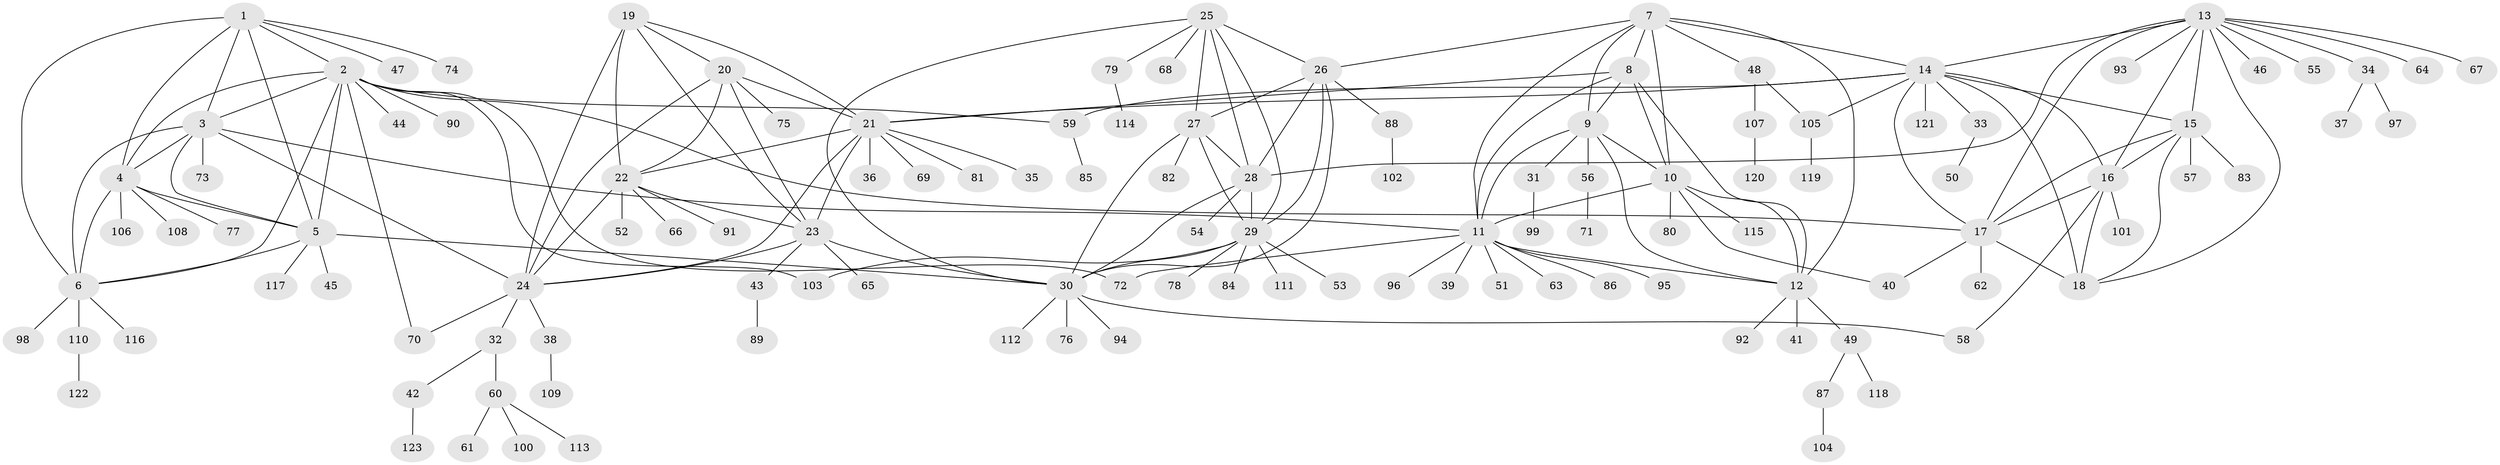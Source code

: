 // Generated by graph-tools (version 1.1) at 2025/11/02/27/25 16:11:34]
// undirected, 123 vertices, 185 edges
graph export_dot {
graph [start="1"]
  node [color=gray90,style=filled];
  1;
  2;
  3;
  4;
  5;
  6;
  7;
  8;
  9;
  10;
  11;
  12;
  13;
  14;
  15;
  16;
  17;
  18;
  19;
  20;
  21;
  22;
  23;
  24;
  25;
  26;
  27;
  28;
  29;
  30;
  31;
  32;
  33;
  34;
  35;
  36;
  37;
  38;
  39;
  40;
  41;
  42;
  43;
  44;
  45;
  46;
  47;
  48;
  49;
  50;
  51;
  52;
  53;
  54;
  55;
  56;
  57;
  58;
  59;
  60;
  61;
  62;
  63;
  64;
  65;
  66;
  67;
  68;
  69;
  70;
  71;
  72;
  73;
  74;
  75;
  76;
  77;
  78;
  79;
  80;
  81;
  82;
  83;
  84;
  85;
  86;
  87;
  88;
  89;
  90;
  91;
  92;
  93;
  94;
  95;
  96;
  97;
  98;
  99;
  100;
  101;
  102;
  103;
  104;
  105;
  106;
  107;
  108;
  109;
  110;
  111;
  112;
  113;
  114;
  115;
  116;
  117;
  118;
  119;
  120;
  121;
  122;
  123;
  1 -- 2;
  1 -- 3;
  1 -- 4;
  1 -- 5;
  1 -- 6;
  1 -- 47;
  1 -- 74;
  2 -- 3;
  2 -- 4;
  2 -- 5;
  2 -- 6;
  2 -- 17;
  2 -- 44;
  2 -- 59;
  2 -- 70;
  2 -- 72;
  2 -- 90;
  2 -- 103;
  3 -- 4;
  3 -- 5;
  3 -- 6;
  3 -- 11;
  3 -- 24;
  3 -- 73;
  4 -- 5;
  4 -- 6;
  4 -- 77;
  4 -- 106;
  4 -- 108;
  5 -- 6;
  5 -- 30;
  5 -- 45;
  5 -- 117;
  6 -- 98;
  6 -- 110;
  6 -- 116;
  7 -- 8;
  7 -- 9;
  7 -- 10;
  7 -- 11;
  7 -- 12;
  7 -- 14;
  7 -- 26;
  7 -- 48;
  8 -- 9;
  8 -- 10;
  8 -- 11;
  8 -- 12;
  8 -- 21;
  9 -- 10;
  9 -- 11;
  9 -- 12;
  9 -- 31;
  9 -- 56;
  10 -- 11;
  10 -- 12;
  10 -- 40;
  10 -- 80;
  10 -- 115;
  11 -- 12;
  11 -- 39;
  11 -- 51;
  11 -- 63;
  11 -- 72;
  11 -- 86;
  11 -- 95;
  11 -- 96;
  12 -- 41;
  12 -- 49;
  12 -- 92;
  13 -- 14;
  13 -- 15;
  13 -- 16;
  13 -- 17;
  13 -- 18;
  13 -- 28;
  13 -- 34;
  13 -- 46;
  13 -- 55;
  13 -- 64;
  13 -- 67;
  13 -- 93;
  14 -- 15;
  14 -- 16;
  14 -- 17;
  14 -- 18;
  14 -- 21;
  14 -- 33;
  14 -- 59;
  14 -- 105;
  14 -- 121;
  15 -- 16;
  15 -- 17;
  15 -- 18;
  15 -- 57;
  15 -- 83;
  16 -- 17;
  16 -- 18;
  16 -- 58;
  16 -- 101;
  17 -- 18;
  17 -- 40;
  17 -- 62;
  19 -- 20;
  19 -- 21;
  19 -- 22;
  19 -- 23;
  19 -- 24;
  20 -- 21;
  20 -- 22;
  20 -- 23;
  20 -- 24;
  20 -- 75;
  21 -- 22;
  21 -- 23;
  21 -- 24;
  21 -- 35;
  21 -- 36;
  21 -- 69;
  21 -- 81;
  22 -- 23;
  22 -- 24;
  22 -- 52;
  22 -- 66;
  22 -- 91;
  23 -- 24;
  23 -- 30;
  23 -- 43;
  23 -- 65;
  24 -- 32;
  24 -- 38;
  24 -- 70;
  25 -- 26;
  25 -- 27;
  25 -- 28;
  25 -- 29;
  25 -- 30;
  25 -- 68;
  25 -- 79;
  26 -- 27;
  26 -- 28;
  26 -- 29;
  26 -- 30;
  26 -- 88;
  27 -- 28;
  27 -- 29;
  27 -- 30;
  27 -- 82;
  28 -- 29;
  28 -- 30;
  28 -- 54;
  29 -- 30;
  29 -- 53;
  29 -- 78;
  29 -- 84;
  29 -- 103;
  29 -- 111;
  30 -- 58;
  30 -- 76;
  30 -- 94;
  30 -- 112;
  31 -- 99;
  32 -- 42;
  32 -- 60;
  33 -- 50;
  34 -- 37;
  34 -- 97;
  38 -- 109;
  42 -- 123;
  43 -- 89;
  48 -- 105;
  48 -- 107;
  49 -- 87;
  49 -- 118;
  56 -- 71;
  59 -- 85;
  60 -- 61;
  60 -- 100;
  60 -- 113;
  79 -- 114;
  87 -- 104;
  88 -- 102;
  105 -- 119;
  107 -- 120;
  110 -- 122;
}
